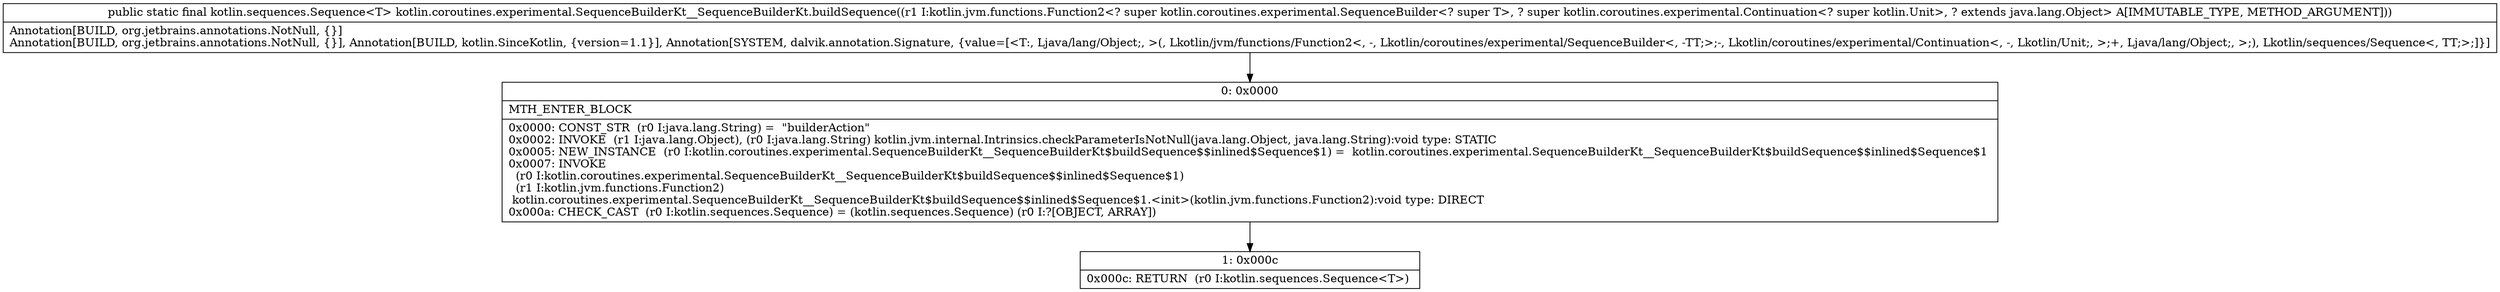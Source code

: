digraph "CFG forkotlin.coroutines.experimental.SequenceBuilderKt__SequenceBuilderKt.buildSequence(Lkotlin\/jvm\/functions\/Function2;)Lkotlin\/sequences\/Sequence;" {
Node_0 [shape=record,label="{0\:\ 0x0000|MTH_ENTER_BLOCK\l|0x0000: CONST_STR  (r0 I:java.lang.String) =  \"builderAction\" \l0x0002: INVOKE  (r1 I:java.lang.Object), (r0 I:java.lang.String) kotlin.jvm.internal.Intrinsics.checkParameterIsNotNull(java.lang.Object, java.lang.String):void type: STATIC \l0x0005: NEW_INSTANCE  (r0 I:kotlin.coroutines.experimental.SequenceBuilderKt__SequenceBuilderKt$buildSequence$$inlined$Sequence$1) =  kotlin.coroutines.experimental.SequenceBuilderKt__SequenceBuilderKt$buildSequence$$inlined$Sequence$1 \l0x0007: INVOKE  \l  (r0 I:kotlin.coroutines.experimental.SequenceBuilderKt__SequenceBuilderKt$buildSequence$$inlined$Sequence$1)\l  (r1 I:kotlin.jvm.functions.Function2)\l kotlin.coroutines.experimental.SequenceBuilderKt__SequenceBuilderKt$buildSequence$$inlined$Sequence$1.\<init\>(kotlin.jvm.functions.Function2):void type: DIRECT \l0x000a: CHECK_CAST  (r0 I:kotlin.sequences.Sequence) = (kotlin.sequences.Sequence) (r0 I:?[OBJECT, ARRAY]) \l}"];
Node_1 [shape=record,label="{1\:\ 0x000c|0x000c: RETURN  (r0 I:kotlin.sequences.Sequence\<T\>) \l}"];
MethodNode[shape=record,label="{public static final kotlin.sequences.Sequence\<T\> kotlin.coroutines.experimental.SequenceBuilderKt__SequenceBuilderKt.buildSequence((r1 I:kotlin.jvm.functions.Function2\<? super kotlin.coroutines.experimental.SequenceBuilder\<? super T\>, ? super kotlin.coroutines.experimental.Continuation\<? super kotlin.Unit\>, ? extends java.lang.Object\> A[IMMUTABLE_TYPE, METHOD_ARGUMENT]))  | Annotation[BUILD, org.jetbrains.annotations.NotNull, \{\}]\lAnnotation[BUILD, org.jetbrains.annotations.NotNull, \{\}], Annotation[BUILD, kotlin.SinceKotlin, \{version=1.1\}], Annotation[SYSTEM, dalvik.annotation.Signature, \{value=[\<T:, Ljava\/lang\/Object;, \>(, Lkotlin\/jvm\/functions\/Function2\<, \-, Lkotlin\/coroutines\/experimental\/SequenceBuilder\<, \-TT;\>;\-, Lkotlin\/coroutines\/experimental\/Continuation\<, \-, Lkotlin\/Unit;, \>;+, Ljava\/lang\/Object;, \>;), Lkotlin\/sequences\/Sequence\<, TT;\>;]\}]\l}"];
MethodNode -> Node_0;
Node_0 -> Node_1;
}

